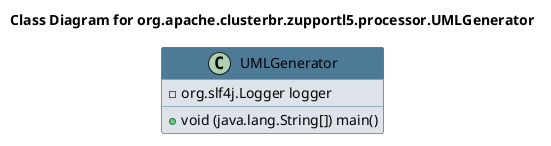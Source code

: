 @startuml 
skinparam class { 
 BackgroundColor #DEE3E9 
 ArrowColor #4D7A97 
 BorderColor #4D7A97 
}
left to right direction 
title Class Diagram for org.apache.clusterbr.zupportl5.processor.UMLGenerator
skinparam titleBackgroundColor White
skinparam classHeaderBackgroundColor #4D7A97 
skinparam stereotypeCBackgroundColor #F8981D 

class UMLGenerator {
 - org.slf4j.Logger logger
 + void (java.lang.String[]) main()
}
@enduml
